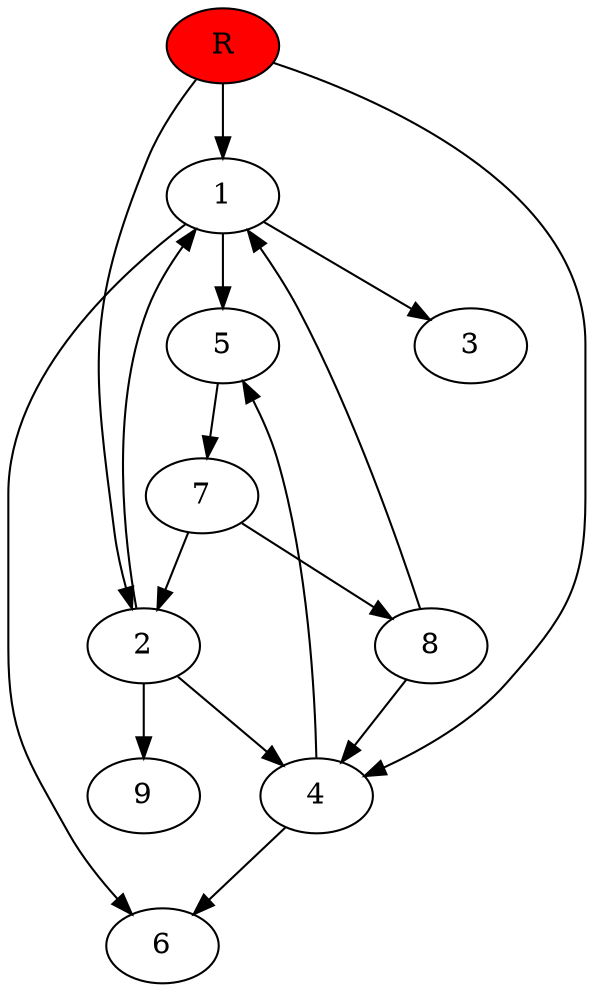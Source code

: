 digraph prb17364 {
	1
	2
	3
	4
	5
	6
	7
	8
	R [fillcolor="#ff0000" style=filled]
	1 -> 3
	1 -> 5
	1 -> 6
	2 -> 1
	2 -> 4
	2 -> 9
	4 -> 5
	4 -> 6
	5 -> 7
	7 -> 2
	7 -> 8
	8 -> 1
	8 -> 4
	R -> 1
	R -> 2
	R -> 4
}

